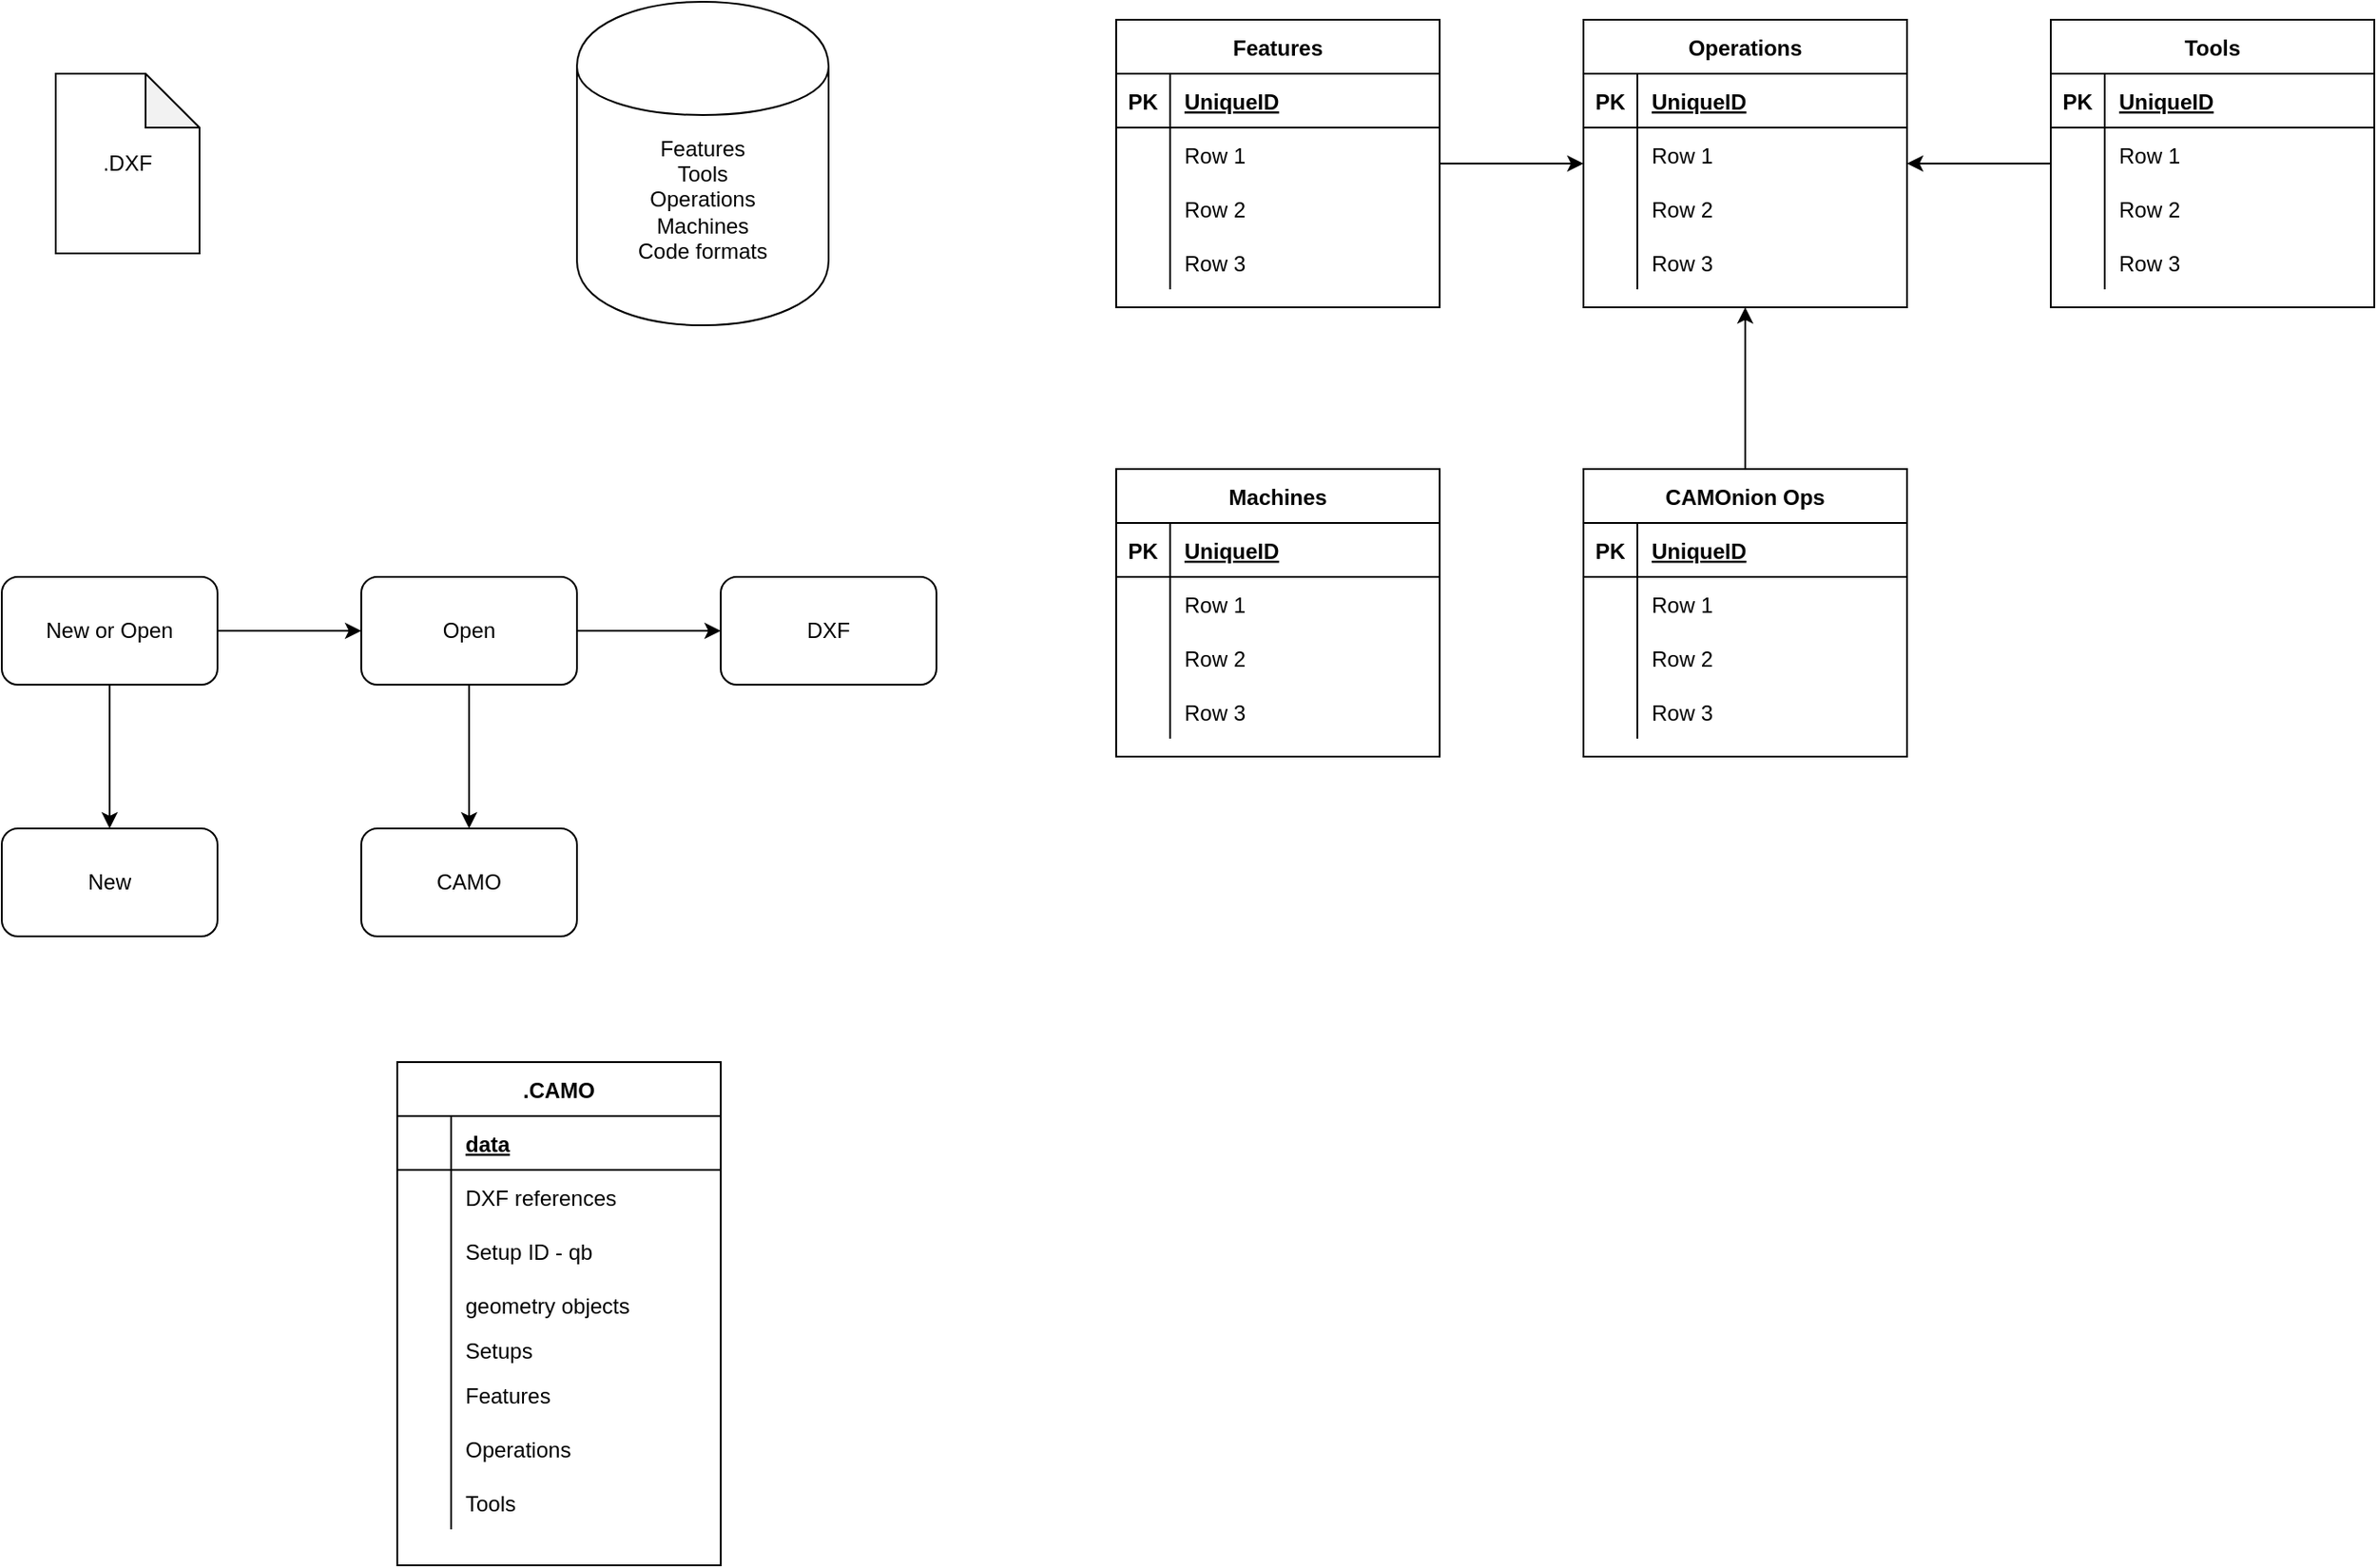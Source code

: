 <mxfile version="13.5.3" type="github">
  <diagram id="aj_f1GH7QFkEqT03D7m2" name="Page-1">
    <mxGraphModel dx="1038" dy="547" grid="1" gridSize="10" guides="1" tooltips="1" connect="1" arrows="1" fold="1" page="1" pageScale="1" pageWidth="850" pageHeight="1100" math="0" shadow="0">
      <root>
        <mxCell id="0" />
        <mxCell id="1" parent="0" />
        <mxCell id="OILFMbqtPyrLf8jttxG1-1" value="Features&lt;br&gt;Tools&lt;br&gt;Operations&lt;br&gt;Machines&lt;br&gt;Code formats&lt;br&gt;" style="shape=cylinder;whiteSpace=wrap;html=1;boundedLbl=1;backgroundOutline=1;" parent="1" vertex="1">
          <mxGeometry x="410" y="150" width="140" height="180" as="geometry" />
        </mxCell>
        <mxCell id="OILFMbqtPyrLf8jttxG1-5" value=".DXF" style="shape=note;whiteSpace=wrap;html=1;backgroundOutline=1;darkOpacity=0.05;align=center;" parent="1" vertex="1">
          <mxGeometry x="120" y="190" width="80" height="100" as="geometry" />
        </mxCell>
        <mxCell id="OILFMbqtPyrLf8jttxG1-8" value="" style="edgeStyle=orthogonalEdgeStyle;rounded=0;orthogonalLoop=1;jettySize=auto;html=1;" parent="1" source="OILFMbqtPyrLf8jttxG1-6" target="OILFMbqtPyrLf8jttxG1-7" edge="1">
          <mxGeometry relative="1" as="geometry" />
        </mxCell>
        <mxCell id="OILFMbqtPyrLf8jttxG1-10" value="" style="edgeStyle=orthogonalEdgeStyle;rounded=0;orthogonalLoop=1;jettySize=auto;html=1;" parent="1" source="OILFMbqtPyrLf8jttxG1-6" target="OILFMbqtPyrLf8jttxG1-9" edge="1">
          <mxGeometry relative="1" as="geometry" />
        </mxCell>
        <mxCell id="OILFMbqtPyrLf8jttxG1-6" value="New or Open" style="rounded=1;whiteSpace=wrap;html=1;" parent="1" vertex="1">
          <mxGeometry x="90" y="470" width="120" height="60" as="geometry" />
        </mxCell>
        <mxCell id="OILFMbqtPyrLf8jttxG1-7" value="New" style="rounded=1;whiteSpace=wrap;html=1;" parent="1" vertex="1">
          <mxGeometry x="90" y="610" width="120" height="60" as="geometry" />
        </mxCell>
        <mxCell id="OILFMbqtPyrLf8jttxG1-12" value="" style="edgeStyle=orthogonalEdgeStyle;rounded=0;orthogonalLoop=1;jettySize=auto;html=1;" parent="1" source="OILFMbqtPyrLf8jttxG1-9" target="OILFMbqtPyrLf8jttxG1-11" edge="1">
          <mxGeometry relative="1" as="geometry" />
        </mxCell>
        <mxCell id="OILFMbqtPyrLf8jttxG1-14" value="" style="edgeStyle=orthogonalEdgeStyle;rounded=0;orthogonalLoop=1;jettySize=auto;html=1;" parent="1" source="OILFMbqtPyrLf8jttxG1-9" target="OILFMbqtPyrLf8jttxG1-13" edge="1">
          <mxGeometry relative="1" as="geometry" />
        </mxCell>
        <mxCell id="OILFMbqtPyrLf8jttxG1-9" value="Open" style="whiteSpace=wrap;html=1;rounded=1;" parent="1" vertex="1">
          <mxGeometry x="290" y="470" width="120" height="60" as="geometry" />
        </mxCell>
        <mxCell id="OILFMbqtPyrLf8jttxG1-11" value="DXF" style="whiteSpace=wrap;html=1;rounded=1;" parent="1" vertex="1">
          <mxGeometry x="490" y="470" width="120" height="60" as="geometry" />
        </mxCell>
        <mxCell id="OILFMbqtPyrLf8jttxG1-13" value="CAMO" style="whiteSpace=wrap;html=1;rounded=1;" parent="1" vertex="1">
          <mxGeometry x="290" y="610" width="120" height="60" as="geometry" />
        </mxCell>
        <mxCell id="OILFMbqtPyrLf8jttxG1-83" value="Tools" style="shape=table;startSize=30;container=1;collapsible=1;childLayout=tableLayout;fixedRows=1;rowLines=0;fontStyle=1;align=center;resizeLast=1;" parent="1" vertex="1">
          <mxGeometry x="1230" y="160" width="180" height="160" as="geometry" />
        </mxCell>
        <mxCell id="OILFMbqtPyrLf8jttxG1-84" value="" style="shape=partialRectangle;collapsible=0;dropTarget=0;pointerEvents=0;fillColor=none;top=0;left=0;bottom=1;right=0;points=[[0,0.5],[1,0.5]];portConstraint=eastwest;" parent="OILFMbqtPyrLf8jttxG1-83" vertex="1">
          <mxGeometry y="30" width="180" height="30" as="geometry" />
        </mxCell>
        <mxCell id="OILFMbqtPyrLf8jttxG1-85" value="PK" style="shape=partialRectangle;connectable=0;fillColor=none;top=0;left=0;bottom=0;right=0;fontStyle=1;overflow=hidden;" parent="OILFMbqtPyrLf8jttxG1-84" vertex="1">
          <mxGeometry width="30" height="30" as="geometry" />
        </mxCell>
        <mxCell id="OILFMbqtPyrLf8jttxG1-86" value="UniqueID" style="shape=partialRectangle;connectable=0;fillColor=none;top=0;left=0;bottom=0;right=0;align=left;spacingLeft=6;fontStyle=5;overflow=hidden;" parent="OILFMbqtPyrLf8jttxG1-84" vertex="1">
          <mxGeometry x="30" width="150" height="30" as="geometry" />
        </mxCell>
        <mxCell id="OILFMbqtPyrLf8jttxG1-87" value="" style="shape=partialRectangle;collapsible=0;dropTarget=0;pointerEvents=0;fillColor=none;top=0;left=0;bottom=0;right=0;points=[[0,0.5],[1,0.5]];portConstraint=eastwest;" parent="OILFMbqtPyrLf8jttxG1-83" vertex="1">
          <mxGeometry y="60" width="180" height="30" as="geometry" />
        </mxCell>
        <mxCell id="OILFMbqtPyrLf8jttxG1-88" value="" style="shape=partialRectangle;connectable=0;fillColor=none;top=0;left=0;bottom=0;right=0;editable=1;overflow=hidden;" parent="OILFMbqtPyrLf8jttxG1-87" vertex="1">
          <mxGeometry width="30" height="30" as="geometry" />
        </mxCell>
        <mxCell id="OILFMbqtPyrLf8jttxG1-89" value="Row 1" style="shape=partialRectangle;connectable=0;fillColor=none;top=0;left=0;bottom=0;right=0;align=left;spacingLeft=6;overflow=hidden;" parent="OILFMbqtPyrLf8jttxG1-87" vertex="1">
          <mxGeometry x="30" width="150" height="30" as="geometry" />
        </mxCell>
        <mxCell id="OILFMbqtPyrLf8jttxG1-90" value="" style="shape=partialRectangle;collapsible=0;dropTarget=0;pointerEvents=0;fillColor=none;top=0;left=0;bottom=0;right=0;points=[[0,0.5],[1,0.5]];portConstraint=eastwest;" parent="OILFMbqtPyrLf8jttxG1-83" vertex="1">
          <mxGeometry y="90" width="180" height="30" as="geometry" />
        </mxCell>
        <mxCell id="OILFMbqtPyrLf8jttxG1-91" value="" style="shape=partialRectangle;connectable=0;fillColor=none;top=0;left=0;bottom=0;right=0;editable=1;overflow=hidden;" parent="OILFMbqtPyrLf8jttxG1-90" vertex="1">
          <mxGeometry width="30" height="30" as="geometry" />
        </mxCell>
        <mxCell id="OILFMbqtPyrLf8jttxG1-92" value="Row 2" style="shape=partialRectangle;connectable=0;fillColor=none;top=0;left=0;bottom=0;right=0;align=left;spacingLeft=6;overflow=hidden;" parent="OILFMbqtPyrLf8jttxG1-90" vertex="1">
          <mxGeometry x="30" width="150" height="30" as="geometry" />
        </mxCell>
        <mxCell id="OILFMbqtPyrLf8jttxG1-93" value="" style="shape=partialRectangle;collapsible=0;dropTarget=0;pointerEvents=0;fillColor=none;top=0;left=0;bottom=0;right=0;points=[[0,0.5],[1,0.5]];portConstraint=eastwest;" parent="OILFMbqtPyrLf8jttxG1-83" vertex="1">
          <mxGeometry y="120" width="180" height="30" as="geometry" />
        </mxCell>
        <mxCell id="OILFMbqtPyrLf8jttxG1-94" value="" style="shape=partialRectangle;connectable=0;fillColor=none;top=0;left=0;bottom=0;right=0;editable=1;overflow=hidden;" parent="OILFMbqtPyrLf8jttxG1-93" vertex="1">
          <mxGeometry width="30" height="30" as="geometry" />
        </mxCell>
        <mxCell id="OILFMbqtPyrLf8jttxG1-95" value="Row 3" style="shape=partialRectangle;connectable=0;fillColor=none;top=0;left=0;bottom=0;right=0;align=left;spacingLeft=6;overflow=hidden;" parent="OILFMbqtPyrLf8jttxG1-93" vertex="1">
          <mxGeometry x="30" width="150" height="30" as="geometry" />
        </mxCell>
        <mxCell id="OILFMbqtPyrLf8jttxG1-20" value=".CAMO" style="shape=table;startSize=30;container=1;collapsible=1;childLayout=tableLayout;fixedRows=1;rowLines=0;fontStyle=1;align=center;resizeLast=1;" parent="1" vertex="1">
          <mxGeometry x="310" y="740" width="180" height="280" as="geometry" />
        </mxCell>
        <mxCell id="OILFMbqtPyrLf8jttxG1-21" value="" style="shape=partialRectangle;collapsible=0;dropTarget=0;pointerEvents=0;fillColor=none;top=0;left=0;bottom=1;right=0;points=[[0,0.5],[1,0.5]];portConstraint=eastwest;" parent="OILFMbqtPyrLf8jttxG1-20" vertex="1">
          <mxGeometry y="30" width="180" height="30" as="geometry" />
        </mxCell>
        <mxCell id="OILFMbqtPyrLf8jttxG1-22" value="" style="shape=partialRectangle;connectable=0;fillColor=none;top=0;left=0;bottom=0;right=0;fontStyle=1;overflow=hidden;" parent="OILFMbqtPyrLf8jttxG1-21" vertex="1">
          <mxGeometry width="30" height="30" as="geometry" />
        </mxCell>
        <mxCell id="OILFMbqtPyrLf8jttxG1-23" value="data" style="shape=partialRectangle;connectable=0;fillColor=none;top=0;left=0;bottom=0;right=0;align=left;spacingLeft=6;fontStyle=5;overflow=hidden;" parent="OILFMbqtPyrLf8jttxG1-21" vertex="1">
          <mxGeometry x="30" width="150" height="30" as="geometry" />
        </mxCell>
        <mxCell id="OILFMbqtPyrLf8jttxG1-27" value="" style="shape=partialRectangle;collapsible=0;dropTarget=0;pointerEvents=0;fillColor=none;top=0;left=0;bottom=0;right=0;points=[[0,0.5],[1,0.5]];portConstraint=eastwest;" parent="OILFMbqtPyrLf8jttxG1-20" vertex="1">
          <mxGeometry y="60" width="180" height="30" as="geometry" />
        </mxCell>
        <mxCell id="OILFMbqtPyrLf8jttxG1-28" value="" style="shape=partialRectangle;connectable=0;fillColor=none;top=0;left=0;bottom=0;right=0;editable=1;overflow=hidden;" parent="OILFMbqtPyrLf8jttxG1-27" vertex="1">
          <mxGeometry width="30" height="30" as="geometry" />
        </mxCell>
        <mxCell id="OILFMbqtPyrLf8jttxG1-29" value="DXF references" style="shape=partialRectangle;connectable=0;fillColor=none;top=0;left=0;bottom=0;right=0;align=left;spacingLeft=6;overflow=hidden;" parent="OILFMbqtPyrLf8jttxG1-27" vertex="1">
          <mxGeometry x="30" width="150" height="30" as="geometry" />
        </mxCell>
        <mxCell id="OILFMbqtPyrLf8jttxG1-44" value="" style="shape=partialRectangle;collapsible=0;dropTarget=0;pointerEvents=0;fillColor=none;top=0;left=0;bottom=0;right=0;points=[[0,0.5],[1,0.5]];portConstraint=eastwest;" parent="OILFMbqtPyrLf8jttxG1-20" vertex="1">
          <mxGeometry y="90" width="180" height="30" as="geometry" />
        </mxCell>
        <mxCell id="OILFMbqtPyrLf8jttxG1-45" value="" style="shape=partialRectangle;connectable=0;fillColor=none;top=0;left=0;bottom=0;right=0;editable=1;overflow=hidden;" parent="OILFMbqtPyrLf8jttxG1-44" vertex="1">
          <mxGeometry width="30" height="30" as="geometry" />
        </mxCell>
        <mxCell id="OILFMbqtPyrLf8jttxG1-46" value="Setup ID - qb" style="shape=partialRectangle;connectable=0;fillColor=none;top=0;left=0;bottom=0;right=0;align=left;spacingLeft=6;overflow=hidden;" parent="OILFMbqtPyrLf8jttxG1-44" vertex="1">
          <mxGeometry x="30" width="150" height="30" as="geometry" />
        </mxCell>
        <mxCell id="OILFMbqtPyrLf8jttxG1-30" value="" style="shape=partialRectangle;collapsible=0;dropTarget=0;pointerEvents=0;fillColor=none;top=0;left=0;bottom=0;right=0;points=[[0,0.5],[1,0.5]];portConstraint=eastwest;" parent="OILFMbqtPyrLf8jttxG1-20" vertex="1">
          <mxGeometry y="120" width="180" height="30" as="geometry" />
        </mxCell>
        <mxCell id="OILFMbqtPyrLf8jttxG1-31" value="" style="shape=partialRectangle;connectable=0;fillColor=none;top=0;left=0;bottom=0;right=0;editable=1;overflow=hidden;" parent="OILFMbqtPyrLf8jttxG1-30" vertex="1">
          <mxGeometry width="30" height="30" as="geometry" />
        </mxCell>
        <mxCell id="OILFMbqtPyrLf8jttxG1-32" value="geometry objects" style="shape=partialRectangle;connectable=0;fillColor=none;top=0;left=0;bottom=0;right=0;align=left;spacingLeft=6;overflow=hidden;" parent="OILFMbqtPyrLf8jttxG1-30" vertex="1">
          <mxGeometry x="30" width="150" height="30" as="geometry" />
        </mxCell>
        <mxCell id="OILFMbqtPyrLf8jttxG1-24" value="" style="shape=partialRectangle;collapsible=0;dropTarget=0;pointerEvents=0;fillColor=none;top=0;left=0;bottom=0;right=0;points=[[0,0.5],[1,0.5]];portConstraint=eastwest;" parent="OILFMbqtPyrLf8jttxG1-20" vertex="1">
          <mxGeometry y="150" width="180" height="20" as="geometry" />
        </mxCell>
        <mxCell id="OILFMbqtPyrLf8jttxG1-25" value="" style="shape=partialRectangle;connectable=0;fillColor=none;top=0;left=0;bottom=0;right=0;editable=1;overflow=hidden;" parent="OILFMbqtPyrLf8jttxG1-24" vertex="1">
          <mxGeometry width="30" height="20" as="geometry" />
        </mxCell>
        <mxCell id="OILFMbqtPyrLf8jttxG1-26" value="Setups" style="shape=partialRectangle;connectable=0;fillColor=none;top=0;left=0;bottom=0;right=0;align=left;spacingLeft=6;overflow=hidden;" parent="OILFMbqtPyrLf8jttxG1-24" vertex="1">
          <mxGeometry x="30" width="150" height="20" as="geometry" />
        </mxCell>
        <mxCell id="OILFMbqtPyrLf8jttxG1-35" value="" style="shape=partialRectangle;collapsible=0;dropTarget=0;pointerEvents=0;fillColor=none;top=0;left=0;bottom=0;right=0;points=[[0,0.5],[1,0.5]];portConstraint=eastwest;" parent="OILFMbqtPyrLf8jttxG1-20" vertex="1">
          <mxGeometry y="170" width="180" height="30" as="geometry" />
        </mxCell>
        <mxCell id="OILFMbqtPyrLf8jttxG1-36" value="" style="shape=partialRectangle;connectable=0;fillColor=none;top=0;left=0;bottom=0;right=0;editable=1;overflow=hidden;" parent="OILFMbqtPyrLf8jttxG1-35" vertex="1">
          <mxGeometry width="30" height="30" as="geometry" />
        </mxCell>
        <mxCell id="OILFMbqtPyrLf8jttxG1-37" value="Features" style="shape=partialRectangle;connectable=0;fillColor=none;top=0;left=0;bottom=0;right=0;align=left;spacingLeft=6;overflow=hidden;" parent="OILFMbqtPyrLf8jttxG1-35" vertex="1">
          <mxGeometry x="30" width="150" height="30" as="geometry" />
        </mxCell>
        <mxCell id="OILFMbqtPyrLf8jttxG1-38" value="" style="shape=partialRectangle;collapsible=0;dropTarget=0;pointerEvents=0;fillColor=none;top=0;left=0;bottom=0;right=0;points=[[0,0.5],[1,0.5]];portConstraint=eastwest;" parent="OILFMbqtPyrLf8jttxG1-20" vertex="1">
          <mxGeometry y="200" width="180" height="30" as="geometry" />
        </mxCell>
        <mxCell id="OILFMbqtPyrLf8jttxG1-39" value="" style="shape=partialRectangle;connectable=0;fillColor=none;top=0;left=0;bottom=0;right=0;editable=1;overflow=hidden;" parent="OILFMbqtPyrLf8jttxG1-38" vertex="1">
          <mxGeometry width="30" height="30" as="geometry" />
        </mxCell>
        <mxCell id="OILFMbqtPyrLf8jttxG1-40" value="Operations" style="shape=partialRectangle;connectable=0;fillColor=none;top=0;left=0;bottom=0;right=0;align=left;spacingLeft=6;overflow=hidden;" parent="OILFMbqtPyrLf8jttxG1-38" vertex="1">
          <mxGeometry x="30" width="150" height="30" as="geometry" />
        </mxCell>
        <mxCell id="OILFMbqtPyrLf8jttxG1-41" value="" style="shape=partialRectangle;collapsible=0;dropTarget=0;pointerEvents=0;fillColor=none;top=0;left=0;bottom=0;right=0;points=[[0,0.5],[1,0.5]];portConstraint=eastwest;" parent="OILFMbqtPyrLf8jttxG1-20" vertex="1">
          <mxGeometry y="230" width="180" height="30" as="geometry" />
        </mxCell>
        <mxCell id="OILFMbqtPyrLf8jttxG1-42" value="" style="shape=partialRectangle;connectable=0;fillColor=none;top=0;left=0;bottom=0;right=0;editable=1;overflow=hidden;" parent="OILFMbqtPyrLf8jttxG1-41" vertex="1">
          <mxGeometry width="30" height="30" as="geometry" />
        </mxCell>
        <mxCell id="OILFMbqtPyrLf8jttxG1-43" value="Tools" style="shape=partialRectangle;connectable=0;fillColor=none;top=0;left=0;bottom=0;right=0;align=left;spacingLeft=6;overflow=hidden;" parent="OILFMbqtPyrLf8jttxG1-41" vertex="1">
          <mxGeometry x="30" width="150" height="30" as="geometry" />
        </mxCell>
        <mxCell id="OILFMbqtPyrLf8jttxG1-79" value="" style="edgeStyle=orthogonalEdgeStyle;rounded=0;orthogonalLoop=1;jettySize=auto;html=1;" parent="1" source="OILFMbqtPyrLf8jttxG1-53" target="OILFMbqtPyrLf8jttxG1-66" edge="1">
          <mxGeometry relative="1" as="geometry" />
        </mxCell>
        <mxCell id="OILFMbqtPyrLf8jttxG1-53" value="Features" style="shape=table;startSize=30;container=1;collapsible=1;childLayout=tableLayout;fixedRows=1;rowLines=0;fontStyle=1;align=center;resizeLast=1;" parent="1" vertex="1">
          <mxGeometry x="710" y="160" width="180" height="160" as="geometry" />
        </mxCell>
        <mxCell id="OILFMbqtPyrLf8jttxG1-54" value="" style="shape=partialRectangle;collapsible=0;dropTarget=0;pointerEvents=0;fillColor=none;top=0;left=0;bottom=1;right=0;points=[[0,0.5],[1,0.5]];portConstraint=eastwest;" parent="OILFMbqtPyrLf8jttxG1-53" vertex="1">
          <mxGeometry y="30" width="180" height="30" as="geometry" />
        </mxCell>
        <mxCell id="OILFMbqtPyrLf8jttxG1-55" value="PK" style="shape=partialRectangle;connectable=0;fillColor=none;top=0;left=0;bottom=0;right=0;fontStyle=1;overflow=hidden;" parent="OILFMbqtPyrLf8jttxG1-54" vertex="1">
          <mxGeometry width="30" height="30" as="geometry" />
        </mxCell>
        <mxCell id="OILFMbqtPyrLf8jttxG1-56" value="UniqueID" style="shape=partialRectangle;connectable=0;fillColor=none;top=0;left=0;bottom=0;right=0;align=left;spacingLeft=6;fontStyle=5;overflow=hidden;" parent="OILFMbqtPyrLf8jttxG1-54" vertex="1">
          <mxGeometry x="30" width="150" height="30" as="geometry" />
        </mxCell>
        <mxCell id="OILFMbqtPyrLf8jttxG1-57" value="" style="shape=partialRectangle;collapsible=0;dropTarget=0;pointerEvents=0;fillColor=none;top=0;left=0;bottom=0;right=0;points=[[0,0.5],[1,0.5]];portConstraint=eastwest;" parent="OILFMbqtPyrLf8jttxG1-53" vertex="1">
          <mxGeometry y="60" width="180" height="30" as="geometry" />
        </mxCell>
        <mxCell id="OILFMbqtPyrLf8jttxG1-58" value="" style="shape=partialRectangle;connectable=0;fillColor=none;top=0;left=0;bottom=0;right=0;editable=1;overflow=hidden;" parent="OILFMbqtPyrLf8jttxG1-57" vertex="1">
          <mxGeometry width="30" height="30" as="geometry" />
        </mxCell>
        <mxCell id="OILFMbqtPyrLf8jttxG1-59" value="Row 1" style="shape=partialRectangle;connectable=0;fillColor=none;top=0;left=0;bottom=0;right=0;align=left;spacingLeft=6;overflow=hidden;" parent="OILFMbqtPyrLf8jttxG1-57" vertex="1">
          <mxGeometry x="30" width="150" height="30" as="geometry" />
        </mxCell>
        <mxCell id="OILFMbqtPyrLf8jttxG1-60" value="" style="shape=partialRectangle;collapsible=0;dropTarget=0;pointerEvents=0;fillColor=none;top=0;left=0;bottom=0;right=0;points=[[0,0.5],[1,0.5]];portConstraint=eastwest;" parent="OILFMbqtPyrLf8jttxG1-53" vertex="1">
          <mxGeometry y="90" width="180" height="30" as="geometry" />
        </mxCell>
        <mxCell id="OILFMbqtPyrLf8jttxG1-61" value="" style="shape=partialRectangle;connectable=0;fillColor=none;top=0;left=0;bottom=0;right=0;editable=1;overflow=hidden;" parent="OILFMbqtPyrLf8jttxG1-60" vertex="1">
          <mxGeometry width="30" height="30" as="geometry" />
        </mxCell>
        <mxCell id="OILFMbqtPyrLf8jttxG1-62" value="Row 2" style="shape=partialRectangle;connectable=0;fillColor=none;top=0;left=0;bottom=0;right=0;align=left;spacingLeft=6;overflow=hidden;" parent="OILFMbqtPyrLf8jttxG1-60" vertex="1">
          <mxGeometry x="30" width="150" height="30" as="geometry" />
        </mxCell>
        <mxCell id="OILFMbqtPyrLf8jttxG1-63" value="" style="shape=partialRectangle;collapsible=0;dropTarget=0;pointerEvents=0;fillColor=none;top=0;left=0;bottom=0;right=0;points=[[0,0.5],[1,0.5]];portConstraint=eastwest;" parent="OILFMbqtPyrLf8jttxG1-53" vertex="1">
          <mxGeometry y="120" width="180" height="30" as="geometry" />
        </mxCell>
        <mxCell id="OILFMbqtPyrLf8jttxG1-64" value="" style="shape=partialRectangle;connectable=0;fillColor=none;top=0;left=0;bottom=0;right=0;editable=1;overflow=hidden;" parent="OILFMbqtPyrLf8jttxG1-63" vertex="1">
          <mxGeometry width="30" height="30" as="geometry" />
        </mxCell>
        <mxCell id="OILFMbqtPyrLf8jttxG1-65" value="Row 3" style="shape=partialRectangle;connectable=0;fillColor=none;top=0;left=0;bottom=0;right=0;align=left;spacingLeft=6;overflow=hidden;" parent="OILFMbqtPyrLf8jttxG1-63" vertex="1">
          <mxGeometry x="30" width="150" height="30" as="geometry" />
        </mxCell>
        <mxCell id="OILFMbqtPyrLf8jttxG1-66" value="Operations" style="shape=table;startSize=30;container=1;collapsible=1;childLayout=tableLayout;fixedRows=1;rowLines=0;fontStyle=1;align=center;resizeLast=1;" parent="1" vertex="1">
          <mxGeometry x="970" y="160" width="180" height="160" as="geometry" />
        </mxCell>
        <mxCell id="OILFMbqtPyrLf8jttxG1-67" value="" style="shape=partialRectangle;collapsible=0;dropTarget=0;pointerEvents=0;fillColor=none;top=0;left=0;bottom=1;right=0;points=[[0,0.5],[1,0.5]];portConstraint=eastwest;" parent="OILFMbqtPyrLf8jttxG1-66" vertex="1">
          <mxGeometry y="30" width="180" height="30" as="geometry" />
        </mxCell>
        <mxCell id="OILFMbqtPyrLf8jttxG1-68" value="PK" style="shape=partialRectangle;connectable=0;fillColor=none;top=0;left=0;bottom=0;right=0;fontStyle=1;overflow=hidden;" parent="OILFMbqtPyrLf8jttxG1-67" vertex="1">
          <mxGeometry width="30" height="30" as="geometry" />
        </mxCell>
        <mxCell id="OILFMbqtPyrLf8jttxG1-69" value="UniqueID" style="shape=partialRectangle;connectable=0;fillColor=none;top=0;left=0;bottom=0;right=0;align=left;spacingLeft=6;fontStyle=5;overflow=hidden;" parent="OILFMbqtPyrLf8jttxG1-67" vertex="1">
          <mxGeometry x="30" width="150" height="30" as="geometry" />
        </mxCell>
        <mxCell id="OILFMbqtPyrLf8jttxG1-70" value="" style="shape=partialRectangle;collapsible=0;dropTarget=0;pointerEvents=0;fillColor=none;top=0;left=0;bottom=0;right=0;points=[[0,0.5],[1,0.5]];portConstraint=eastwest;" parent="OILFMbqtPyrLf8jttxG1-66" vertex="1">
          <mxGeometry y="60" width="180" height="30" as="geometry" />
        </mxCell>
        <mxCell id="OILFMbqtPyrLf8jttxG1-71" value="" style="shape=partialRectangle;connectable=0;fillColor=none;top=0;left=0;bottom=0;right=0;editable=1;overflow=hidden;" parent="OILFMbqtPyrLf8jttxG1-70" vertex="1">
          <mxGeometry width="30" height="30" as="geometry" />
        </mxCell>
        <mxCell id="OILFMbqtPyrLf8jttxG1-72" value="Row 1" style="shape=partialRectangle;connectable=0;fillColor=none;top=0;left=0;bottom=0;right=0;align=left;spacingLeft=6;overflow=hidden;" parent="OILFMbqtPyrLf8jttxG1-70" vertex="1">
          <mxGeometry x="30" width="150" height="30" as="geometry" />
        </mxCell>
        <mxCell id="OILFMbqtPyrLf8jttxG1-73" value="" style="shape=partialRectangle;collapsible=0;dropTarget=0;pointerEvents=0;fillColor=none;top=0;left=0;bottom=0;right=0;points=[[0,0.5],[1,0.5]];portConstraint=eastwest;" parent="OILFMbqtPyrLf8jttxG1-66" vertex="1">
          <mxGeometry y="90" width="180" height="30" as="geometry" />
        </mxCell>
        <mxCell id="OILFMbqtPyrLf8jttxG1-74" value="" style="shape=partialRectangle;connectable=0;fillColor=none;top=0;left=0;bottom=0;right=0;editable=1;overflow=hidden;" parent="OILFMbqtPyrLf8jttxG1-73" vertex="1">
          <mxGeometry width="30" height="30" as="geometry" />
        </mxCell>
        <mxCell id="OILFMbqtPyrLf8jttxG1-75" value="Row 2" style="shape=partialRectangle;connectable=0;fillColor=none;top=0;left=0;bottom=0;right=0;align=left;spacingLeft=6;overflow=hidden;" parent="OILFMbqtPyrLf8jttxG1-73" vertex="1">
          <mxGeometry x="30" width="150" height="30" as="geometry" />
        </mxCell>
        <mxCell id="OILFMbqtPyrLf8jttxG1-76" value="" style="shape=partialRectangle;collapsible=0;dropTarget=0;pointerEvents=0;fillColor=none;top=0;left=0;bottom=0;right=0;points=[[0,0.5],[1,0.5]];portConstraint=eastwest;" parent="OILFMbqtPyrLf8jttxG1-66" vertex="1">
          <mxGeometry y="120" width="180" height="30" as="geometry" />
        </mxCell>
        <mxCell id="OILFMbqtPyrLf8jttxG1-77" value="" style="shape=partialRectangle;connectable=0;fillColor=none;top=0;left=0;bottom=0;right=0;editable=1;overflow=hidden;" parent="OILFMbqtPyrLf8jttxG1-76" vertex="1">
          <mxGeometry width="30" height="30" as="geometry" />
        </mxCell>
        <mxCell id="OILFMbqtPyrLf8jttxG1-78" value="Row 3" style="shape=partialRectangle;connectable=0;fillColor=none;top=0;left=0;bottom=0;right=0;align=left;spacingLeft=6;overflow=hidden;" parent="OILFMbqtPyrLf8jttxG1-76" vertex="1">
          <mxGeometry x="30" width="150" height="30" as="geometry" />
        </mxCell>
        <mxCell id="OILFMbqtPyrLf8jttxG1-96" style="edgeStyle=orthogonalEdgeStyle;rounded=0;orthogonalLoop=1;jettySize=auto;html=1;" parent="1" target="OILFMbqtPyrLf8jttxG1-66" edge="1">
          <mxGeometry relative="1" as="geometry">
            <mxPoint x="1230" y="240" as="sourcePoint" />
            <Array as="points">
              <mxPoint x="1230" y="240" />
            </Array>
          </mxGeometry>
        </mxCell>
        <mxCell id="OILFMbqtPyrLf8jttxG1-110" style="edgeStyle=orthogonalEdgeStyle;rounded=0;orthogonalLoop=1;jettySize=auto;html=1;exitX=0.5;exitY=0;exitDx=0;exitDy=0;entryX=0.5;entryY=1;entryDx=0;entryDy=0;" parent="1" source="OILFMbqtPyrLf8jttxG1-97" target="OILFMbqtPyrLf8jttxG1-66" edge="1">
          <mxGeometry relative="1" as="geometry" />
        </mxCell>
        <mxCell id="OILFMbqtPyrLf8jttxG1-97" value="CAMOnion Ops" style="shape=table;startSize=30;container=1;collapsible=1;childLayout=tableLayout;fixedRows=1;rowLines=0;fontStyle=1;align=center;resizeLast=1;" parent="1" vertex="1">
          <mxGeometry x="970" y="410" width="180" height="160" as="geometry" />
        </mxCell>
        <mxCell id="OILFMbqtPyrLf8jttxG1-98" value="" style="shape=partialRectangle;collapsible=0;dropTarget=0;pointerEvents=0;fillColor=none;top=0;left=0;bottom=1;right=0;points=[[0,0.5],[1,0.5]];portConstraint=eastwest;" parent="OILFMbqtPyrLf8jttxG1-97" vertex="1">
          <mxGeometry y="30" width="180" height="30" as="geometry" />
        </mxCell>
        <mxCell id="OILFMbqtPyrLf8jttxG1-99" value="PK" style="shape=partialRectangle;connectable=0;fillColor=none;top=0;left=0;bottom=0;right=0;fontStyle=1;overflow=hidden;" parent="OILFMbqtPyrLf8jttxG1-98" vertex="1">
          <mxGeometry width="30" height="30" as="geometry" />
        </mxCell>
        <mxCell id="OILFMbqtPyrLf8jttxG1-100" value="UniqueID" style="shape=partialRectangle;connectable=0;fillColor=none;top=0;left=0;bottom=0;right=0;align=left;spacingLeft=6;fontStyle=5;overflow=hidden;" parent="OILFMbqtPyrLf8jttxG1-98" vertex="1">
          <mxGeometry x="30" width="150" height="30" as="geometry" />
        </mxCell>
        <mxCell id="OILFMbqtPyrLf8jttxG1-101" value="" style="shape=partialRectangle;collapsible=0;dropTarget=0;pointerEvents=0;fillColor=none;top=0;left=0;bottom=0;right=0;points=[[0,0.5],[1,0.5]];portConstraint=eastwest;" parent="OILFMbqtPyrLf8jttxG1-97" vertex="1">
          <mxGeometry y="60" width="180" height="30" as="geometry" />
        </mxCell>
        <mxCell id="OILFMbqtPyrLf8jttxG1-102" value="" style="shape=partialRectangle;connectable=0;fillColor=none;top=0;left=0;bottom=0;right=0;editable=1;overflow=hidden;" parent="OILFMbqtPyrLf8jttxG1-101" vertex="1">
          <mxGeometry width="30" height="30" as="geometry" />
        </mxCell>
        <mxCell id="OILFMbqtPyrLf8jttxG1-103" value="Row 1" style="shape=partialRectangle;connectable=0;fillColor=none;top=0;left=0;bottom=0;right=0;align=left;spacingLeft=6;overflow=hidden;" parent="OILFMbqtPyrLf8jttxG1-101" vertex="1">
          <mxGeometry x="30" width="150" height="30" as="geometry" />
        </mxCell>
        <mxCell id="OILFMbqtPyrLf8jttxG1-104" value="" style="shape=partialRectangle;collapsible=0;dropTarget=0;pointerEvents=0;fillColor=none;top=0;left=0;bottom=0;right=0;points=[[0,0.5],[1,0.5]];portConstraint=eastwest;" parent="OILFMbqtPyrLf8jttxG1-97" vertex="1">
          <mxGeometry y="90" width="180" height="30" as="geometry" />
        </mxCell>
        <mxCell id="OILFMbqtPyrLf8jttxG1-105" value="" style="shape=partialRectangle;connectable=0;fillColor=none;top=0;left=0;bottom=0;right=0;editable=1;overflow=hidden;" parent="OILFMbqtPyrLf8jttxG1-104" vertex="1">
          <mxGeometry width="30" height="30" as="geometry" />
        </mxCell>
        <mxCell id="OILFMbqtPyrLf8jttxG1-106" value="Row 2" style="shape=partialRectangle;connectable=0;fillColor=none;top=0;left=0;bottom=0;right=0;align=left;spacingLeft=6;overflow=hidden;" parent="OILFMbqtPyrLf8jttxG1-104" vertex="1">
          <mxGeometry x="30" width="150" height="30" as="geometry" />
        </mxCell>
        <mxCell id="OILFMbqtPyrLf8jttxG1-107" value="" style="shape=partialRectangle;collapsible=0;dropTarget=0;pointerEvents=0;fillColor=none;top=0;left=0;bottom=0;right=0;points=[[0,0.5],[1,0.5]];portConstraint=eastwest;" parent="OILFMbqtPyrLf8jttxG1-97" vertex="1">
          <mxGeometry y="120" width="180" height="30" as="geometry" />
        </mxCell>
        <mxCell id="OILFMbqtPyrLf8jttxG1-108" value="" style="shape=partialRectangle;connectable=0;fillColor=none;top=0;left=0;bottom=0;right=0;editable=1;overflow=hidden;" parent="OILFMbqtPyrLf8jttxG1-107" vertex="1">
          <mxGeometry width="30" height="30" as="geometry" />
        </mxCell>
        <mxCell id="OILFMbqtPyrLf8jttxG1-109" value="Row 3" style="shape=partialRectangle;connectable=0;fillColor=none;top=0;left=0;bottom=0;right=0;align=left;spacingLeft=6;overflow=hidden;" parent="OILFMbqtPyrLf8jttxG1-107" vertex="1">
          <mxGeometry x="30" width="150" height="30" as="geometry" />
        </mxCell>
        <mxCell id="OILFMbqtPyrLf8jttxG1-111" value="Machines" style="shape=table;startSize=30;container=1;collapsible=1;childLayout=tableLayout;fixedRows=1;rowLines=0;fontStyle=1;align=center;resizeLast=1;" parent="1" vertex="1">
          <mxGeometry x="710" y="410" width="180" height="160" as="geometry" />
        </mxCell>
        <mxCell id="OILFMbqtPyrLf8jttxG1-112" value="" style="shape=partialRectangle;collapsible=0;dropTarget=0;pointerEvents=0;fillColor=none;top=0;left=0;bottom=1;right=0;points=[[0,0.5],[1,0.5]];portConstraint=eastwest;" parent="OILFMbqtPyrLf8jttxG1-111" vertex="1">
          <mxGeometry y="30" width="180" height="30" as="geometry" />
        </mxCell>
        <mxCell id="OILFMbqtPyrLf8jttxG1-113" value="PK" style="shape=partialRectangle;connectable=0;fillColor=none;top=0;left=0;bottom=0;right=0;fontStyle=1;overflow=hidden;" parent="OILFMbqtPyrLf8jttxG1-112" vertex="1">
          <mxGeometry width="30" height="30" as="geometry" />
        </mxCell>
        <mxCell id="OILFMbqtPyrLf8jttxG1-114" value="UniqueID" style="shape=partialRectangle;connectable=0;fillColor=none;top=0;left=0;bottom=0;right=0;align=left;spacingLeft=6;fontStyle=5;overflow=hidden;" parent="OILFMbqtPyrLf8jttxG1-112" vertex="1">
          <mxGeometry x="30" width="150" height="30" as="geometry" />
        </mxCell>
        <mxCell id="OILFMbqtPyrLf8jttxG1-115" value="" style="shape=partialRectangle;collapsible=0;dropTarget=0;pointerEvents=0;fillColor=none;top=0;left=0;bottom=0;right=0;points=[[0,0.5],[1,0.5]];portConstraint=eastwest;" parent="OILFMbqtPyrLf8jttxG1-111" vertex="1">
          <mxGeometry y="60" width="180" height="30" as="geometry" />
        </mxCell>
        <mxCell id="OILFMbqtPyrLf8jttxG1-116" value="" style="shape=partialRectangle;connectable=0;fillColor=none;top=0;left=0;bottom=0;right=0;editable=1;overflow=hidden;" parent="OILFMbqtPyrLf8jttxG1-115" vertex="1">
          <mxGeometry width="30" height="30" as="geometry" />
        </mxCell>
        <mxCell id="OILFMbqtPyrLf8jttxG1-117" value="Row 1" style="shape=partialRectangle;connectable=0;fillColor=none;top=0;left=0;bottom=0;right=0;align=left;spacingLeft=6;overflow=hidden;" parent="OILFMbqtPyrLf8jttxG1-115" vertex="1">
          <mxGeometry x="30" width="150" height="30" as="geometry" />
        </mxCell>
        <mxCell id="OILFMbqtPyrLf8jttxG1-118" value="" style="shape=partialRectangle;collapsible=0;dropTarget=0;pointerEvents=0;fillColor=none;top=0;left=0;bottom=0;right=0;points=[[0,0.5],[1,0.5]];portConstraint=eastwest;" parent="OILFMbqtPyrLf8jttxG1-111" vertex="1">
          <mxGeometry y="90" width="180" height="30" as="geometry" />
        </mxCell>
        <mxCell id="OILFMbqtPyrLf8jttxG1-119" value="" style="shape=partialRectangle;connectable=0;fillColor=none;top=0;left=0;bottom=0;right=0;editable=1;overflow=hidden;" parent="OILFMbqtPyrLf8jttxG1-118" vertex="1">
          <mxGeometry width="30" height="30" as="geometry" />
        </mxCell>
        <mxCell id="OILFMbqtPyrLf8jttxG1-120" value="Row 2" style="shape=partialRectangle;connectable=0;fillColor=none;top=0;left=0;bottom=0;right=0;align=left;spacingLeft=6;overflow=hidden;" parent="OILFMbqtPyrLf8jttxG1-118" vertex="1">
          <mxGeometry x="30" width="150" height="30" as="geometry" />
        </mxCell>
        <mxCell id="OILFMbqtPyrLf8jttxG1-121" value="" style="shape=partialRectangle;collapsible=0;dropTarget=0;pointerEvents=0;fillColor=none;top=0;left=0;bottom=0;right=0;points=[[0,0.5],[1,0.5]];portConstraint=eastwest;" parent="OILFMbqtPyrLf8jttxG1-111" vertex="1">
          <mxGeometry y="120" width="180" height="30" as="geometry" />
        </mxCell>
        <mxCell id="OILFMbqtPyrLf8jttxG1-122" value="" style="shape=partialRectangle;connectable=0;fillColor=none;top=0;left=0;bottom=0;right=0;editable=1;overflow=hidden;" parent="OILFMbqtPyrLf8jttxG1-121" vertex="1">
          <mxGeometry width="30" height="30" as="geometry" />
        </mxCell>
        <mxCell id="OILFMbqtPyrLf8jttxG1-123" value="Row 3" style="shape=partialRectangle;connectable=0;fillColor=none;top=0;left=0;bottom=0;right=0;align=left;spacingLeft=6;overflow=hidden;" parent="OILFMbqtPyrLf8jttxG1-121" vertex="1">
          <mxGeometry x="30" width="150" height="30" as="geometry" />
        </mxCell>
      </root>
    </mxGraphModel>
  </diagram>
</mxfile>
